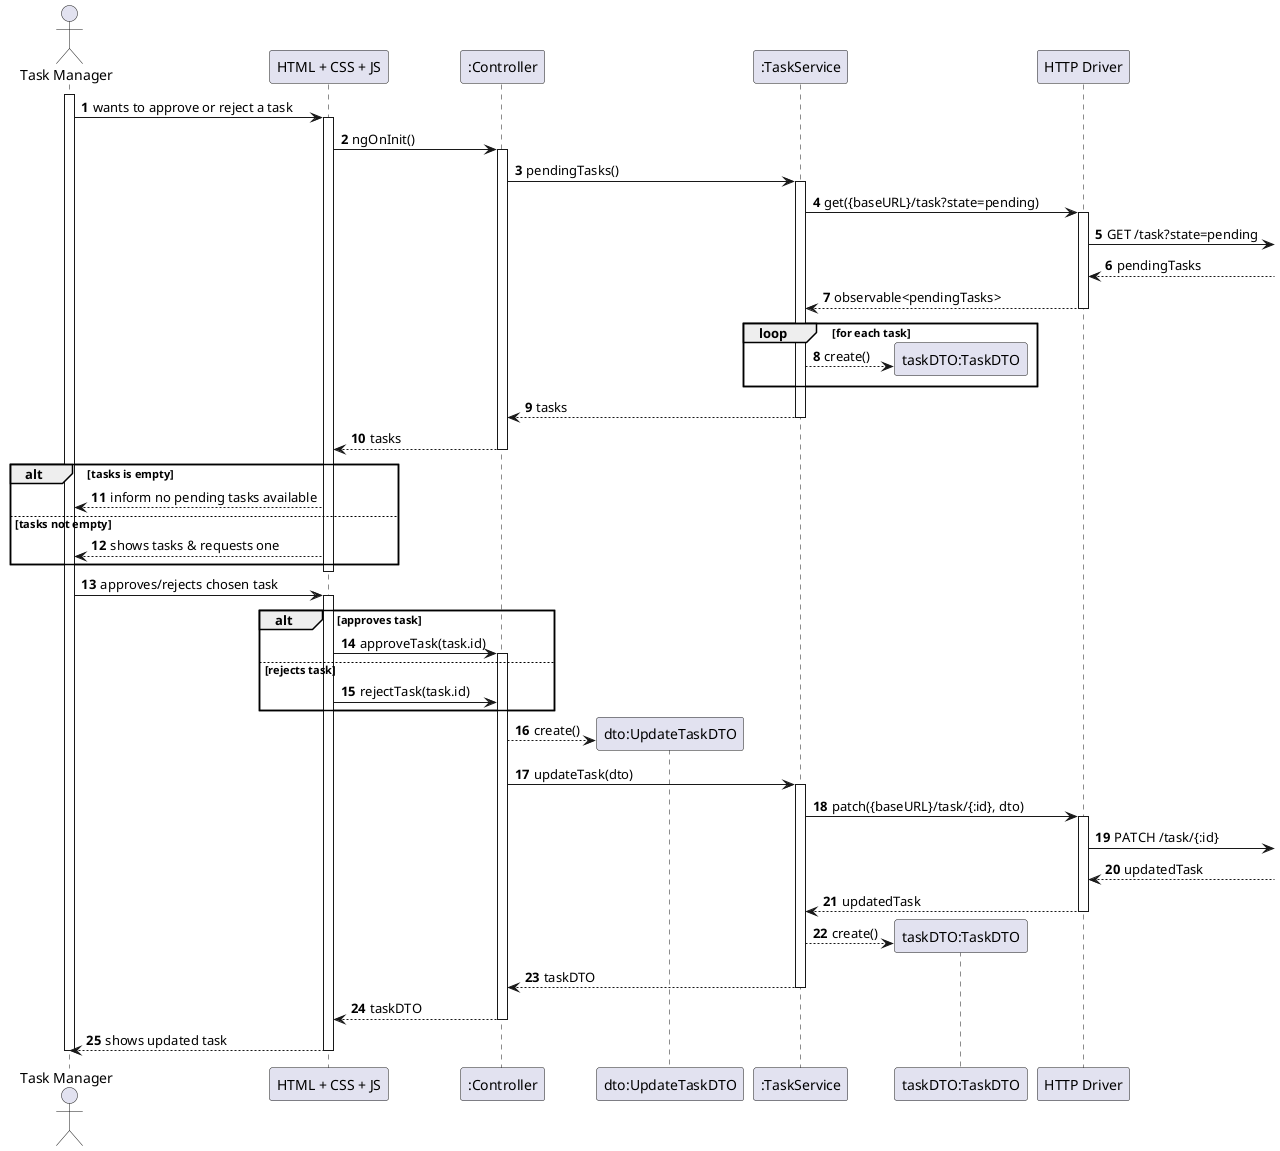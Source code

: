 @startuml
autonumber

actor "Task Manager" as usr

participant "HTML + CSS + JS" as view
participant ":Controller" as ctrl

participant "dto:UpdateTaskDTO" as u_dto

participant ":TaskService" as svc

participant "taskDTO:TaskDTO" as dto

participant "HTTP Driver" as http


activate usr
    usr -> view : wants to approve or reject a task

    activate view
        view -> ctrl : ngOnInit()
        activate ctrl
            ctrl -> svc : pendingTasks()

            activate svc
                svc -> http : get({baseURL}/task?state=pending)

                activate http
                    http ->] : GET /task?state=pending

                    http <--] : pendingTasks
                    http --> svc : observable<pendingTasks>
                deactivate http

                loop for each task
                    svc --> dto** : create()
                end

                svc --> ctrl : tasks
            deactivate svc

            ctrl --> view : tasks
        deactivate ctrl

        alt tasks is empty
            view --> usr : inform no pending tasks available
        else tasks not empty
            view --> usr : shows tasks & requests one
        end
    deactivate view

    usr -> view : approves/rejects chosen task
    activate view

        alt approves task
            view -> ctrl : approveTask(task.id)
        activate ctrl
        else rejects task
            view -> ctrl : rejectTask(task.id)
        end

            ctrl --> u_dto** : create()

            ctrl -> svc : updateTask(dto)
            activate svc
                svc -> http : patch({baseURL}/task/{:id}, dto)

                activate http
                    http ->] : PATCH /task/{:id}

                    http <--] : updatedTask

                    http --> svc : updatedTask
                deactivate http

                svc --> dto** : create()

                svc --> ctrl : taskDTO
            deactivate svc

            ctrl --> view : taskDTO
        deactivate ctrl

        view --> usr : shows updated task
    deactivate view
deactivate usr



@enduml

